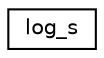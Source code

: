 digraph "Graphical Class Hierarchy"
{
  edge [fontname="Helvetica",fontsize="10",labelfontname="Helvetica",labelfontsize="10"];
  node [fontname="Helvetica",fontsize="10",shape=record];
  rankdir="LR";
  Node0 [label="log_s",height=0.2,width=0.4,color="black", fillcolor="white", style="filled",URL="$structlog__s.html"];
}
